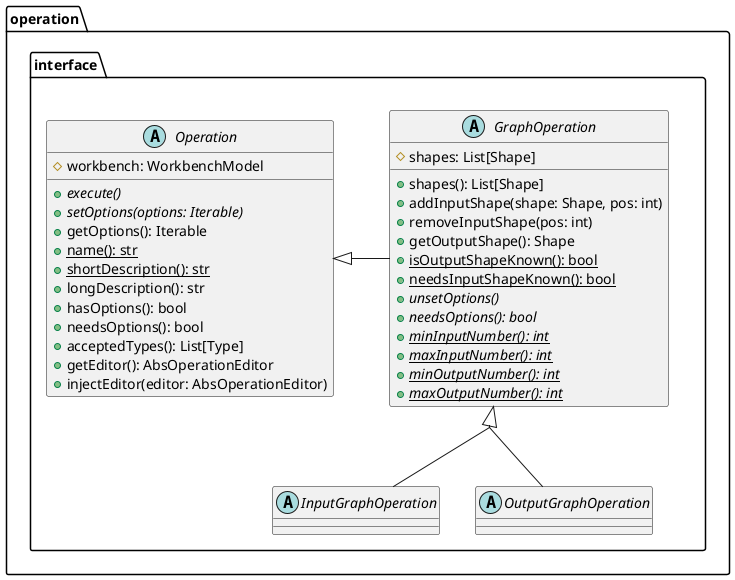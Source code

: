 @startuml operation
skinparam groupInheritance 2

package operation.interface {
abstract class Operation {
  # workbench: WorkbenchModel
  + {abstract} execute()
  + {abstract} setOptions(options: Iterable)
  + getOptions(): Iterable
  + {static} name(): str
  + {static} shortDescription(): str
  + longDescription(): str
  + hasOptions(): bool
  + needsOptions(): bool
  + acceptedTypes(): List[Type]
  + getEditor(): AbsOperationEditor
  + injectEditor(editor: AbsOperationEditor)
}


abstract class GraphOperation {
  # shapes: List[Shape]
  + shapes(): List[Shape]
  + addInputShape(shape: Shape, pos: int)
  + removeInputShape(pos: int)
  + getOutputShape(): Shape
  + {static} isOutputShapeKnown(): bool
  + {static} needsInputShapeKnown(): bool
  + {abstract} unsetOptions()
  + {abstract} needsOptions(): bool
  + {abstract} {static} minInputNumber(): int
  + {abstract} {static} maxInputNumber(): int 
  + {abstract} {static} minOutputNumber(): int 
  + {abstract} {static} maxOutputNumber(): int 
}

abstract class InputGraphOperation
abstract class OutputGraphOperation
}

Operation <|- GraphOperation
GraphOperation <|-- OutputGraphOperation
GraphOperation <|-- InputGraphOperation

'Operation o- WorkbenchModel

@enduml

@startuml logging

interface Loggable <<interface>> {
  + {abstract} logOptions(): str
  + {abstract} logMessage(): str
}

abstract class Operation

Operation <|-- ConcreteLoggableOperation
Loggable <|-- ConcreteLoggableOperation

@enduml


@startuml factory

class OptionsEditorFactory <<singleton>> {
  + withAttributeTable(key: str, options, *args)
  + withTextField(key: str, label: str, validator)
  + withCheckBox(key: str, label: str)
  + withRadioGroup(key: str, label: str, values)
  + withComboBox(key: str, label: str, editable: bool, model, strings)
  + withAttributeNameOptionsForTable(key: str)
  + withFileChooser(key: str, label: str, extensions: str, mode: str)  
  + initEditor(subclass: type)
  + getEditor(): AbsOperationEditor
}

@enduml